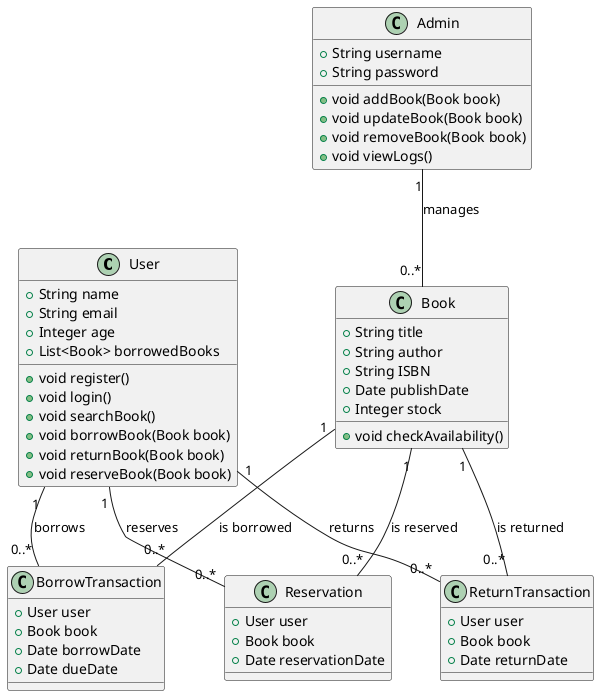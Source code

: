 @startuml

class User {
    + String name
    + String email
    + Integer age
    + List<Book> borrowedBooks
    + void register()
    + void login()
    + void searchBook()
    + void borrowBook(Book book)
    + void returnBook(Book book)
    + void reserveBook(Book book)
}

class Admin {
    + String username
    + String password
    + void addBook(Book book)
    + void updateBook(Book book)
    + void removeBook(Book book)
    + void viewLogs()
}

class Book {
    + String title
    + String author
    + String ISBN
    + Date publishDate
    + Integer stock
    + void checkAvailability()
}

class BorrowTransaction {
    + User user
    + Book book
    + Date borrowDate
    + Date dueDate
}

class ReturnTransaction {
    + User user
    + Book book
    + Date returnDate
}

class Reservation {
    + User user
    + Book book
    + Date reservationDate
}

User "1" -- "0..*" BorrowTransaction : borrows
User "1" -- "0..*" ReturnTransaction : returns
User "1" -- "0..*" Reservation : reserves
Book "1" -- "0..*" BorrowTransaction : is borrowed
Book "1" -- "0..*" ReturnTransaction : is returned
Book "1" -- "0..*" Reservation : is reserved
Admin "1" -- "0..*" Book : manages

@enduml
